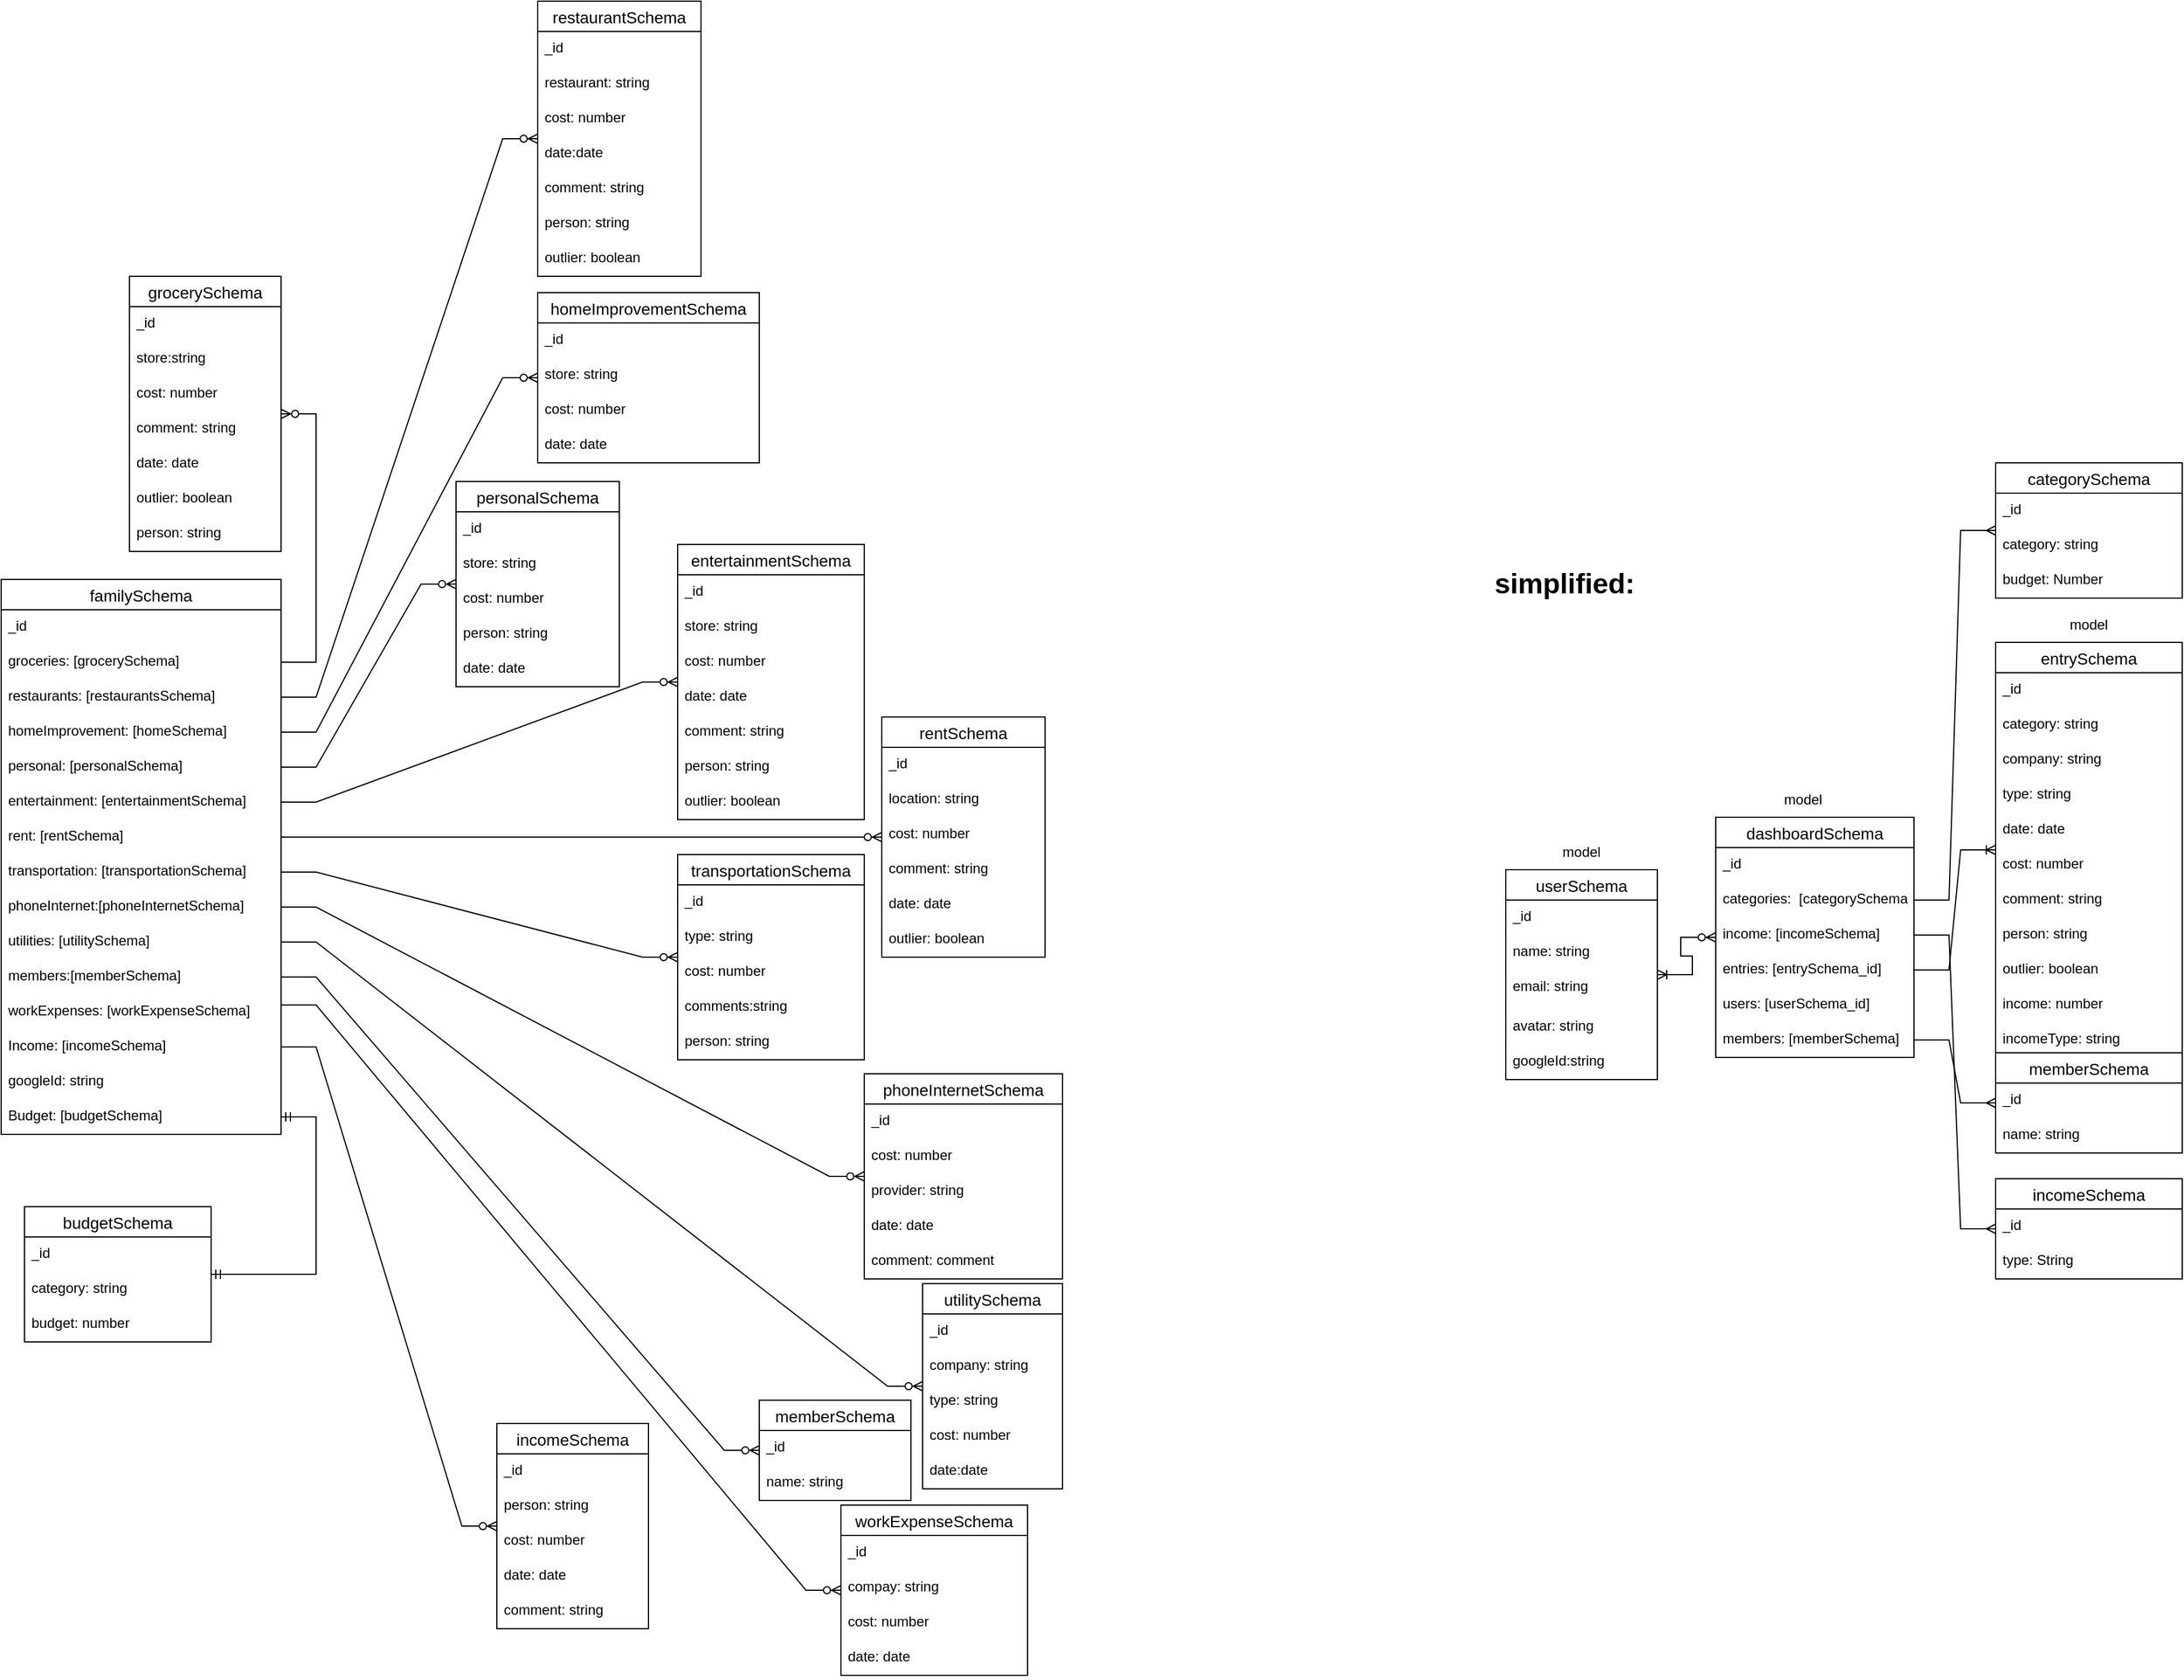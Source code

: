 <mxfile version="20.6.0" type="device"><diagram id="WO_84rL3U-ertuUXP4u1" name="Page-1"><mxGraphModel dx="448" dy="611" grid="1" gridSize="10" guides="1" tooltips="1" connect="1" arrows="1" fold="1" page="1" pageScale="1" pageWidth="1100" pageHeight="1700" math="0" shadow="0"><root><mxCell id="0"/><mxCell id="1" parent="0"/><mxCell id="VlWecFwiFD_MpgBrBGhW-43" value="" style="edgeStyle=entityRelationEdgeStyle;fontSize=12;html=1;endArrow=ERzeroToMany;endFill=1;rounded=0;exitX=1;exitY=0.5;exitDx=0;exitDy=0;" parent="1" source="eWNiQmR7Tq-PHGVqPAi0-11" target="VlWecFwiFD_MpgBrBGhW-39" edge="1"><mxGeometry width="100" height="100" relative="1" as="geometry"><mxPoint x="250" y="490" as="sourcePoint"/><mxPoint x="350" y="390" as="targetPoint"/></mxGeometry></mxCell><mxCell id="VlWecFwiFD_MpgBrBGhW-1" value="familySchema" style="swimlane;fontStyle=0;childLayout=stackLayout;horizontal=1;startSize=26;horizontalStack=0;resizeParent=1;resizeParentMax=0;resizeLast=0;collapsible=1;marginBottom=0;align=center;fontSize=14;" parent="1" vertex="1"><mxGeometry x="60" y="546" width="240" height="476" as="geometry"><mxRectangle x="50" y="100" width="80" height="30" as="alternateBounds"/></mxGeometry></mxCell><mxCell id="VlWecFwiFD_MpgBrBGhW-32" value="_id" style="text;strokeColor=none;fillColor=none;spacingLeft=4;spacingRight=4;overflow=hidden;rotatable=0;points=[[0,0.5],[1,0.5]];portConstraint=eastwest;fontSize=12;" parent="VlWecFwiFD_MpgBrBGhW-1" vertex="1"><mxGeometry y="26" width="240" height="30" as="geometry"/></mxCell><mxCell id="VlWecFwiFD_MpgBrBGhW-2" value="groceries: [grocerySchema]" style="text;strokeColor=none;fillColor=none;spacingLeft=4;spacingRight=4;overflow=hidden;rotatable=0;points=[[0,0.5],[1,0.5]];portConstraint=eastwest;fontSize=12;" parent="VlWecFwiFD_MpgBrBGhW-1" vertex="1"><mxGeometry y="56" width="240" height="30" as="geometry"/></mxCell><mxCell id="eWNiQmR7Tq-PHGVqPAi0-11" value="restaurants: [restaurantsSchema]" style="text;strokeColor=none;fillColor=none;spacingLeft=4;spacingRight=4;overflow=hidden;rotatable=0;points=[[0,0.5],[1,0.5]];portConstraint=eastwest;fontSize=12;" parent="VlWecFwiFD_MpgBrBGhW-1" vertex="1"><mxGeometry y="86" width="240" height="30" as="geometry"/></mxCell><mxCell id="VlWecFwiFD_MpgBrBGhW-3" value="homeImprovement: [homeSchema]" style="text;strokeColor=none;fillColor=none;spacingLeft=4;spacingRight=4;overflow=hidden;rotatable=0;points=[[0,0.5],[1,0.5]];portConstraint=eastwest;fontSize=12;" parent="VlWecFwiFD_MpgBrBGhW-1" vertex="1"><mxGeometry y="116" width="240" height="30" as="geometry"/></mxCell><mxCell id="eWNiQmR7Tq-PHGVqPAi0-3" value="personal: [personalSchema]" style="text;strokeColor=none;fillColor=none;spacingLeft=4;spacingRight=4;overflow=hidden;rotatable=0;points=[[0,0.5],[1,0.5]];portConstraint=eastwest;fontSize=12;" parent="VlWecFwiFD_MpgBrBGhW-1" vertex="1"><mxGeometry y="146" width="240" height="30" as="geometry"/></mxCell><mxCell id="VlWecFwiFD_MpgBrBGhW-11" value="entertainment: [entertainmentSchema]" style="text;strokeColor=none;fillColor=none;spacingLeft=4;spacingRight=4;overflow=hidden;rotatable=0;points=[[0,0.5],[1,0.5]];portConstraint=eastwest;fontSize=12;" parent="VlWecFwiFD_MpgBrBGhW-1" vertex="1"><mxGeometry y="176" width="240" height="30" as="geometry"/></mxCell><mxCell id="VlWecFwiFD_MpgBrBGhW-12" value="rent: [rentSchema]" style="text;strokeColor=none;fillColor=none;spacingLeft=4;spacingRight=4;overflow=hidden;rotatable=0;points=[[0,0.5],[1,0.5]];portConstraint=eastwest;fontSize=12;" parent="VlWecFwiFD_MpgBrBGhW-1" vertex="1"><mxGeometry y="206" width="240" height="30" as="geometry"/></mxCell><mxCell id="VlWecFwiFD_MpgBrBGhW-72" value="transportation: [transportationSchema]" style="text;strokeColor=none;fillColor=none;spacingLeft=4;spacingRight=4;overflow=hidden;rotatable=0;points=[[0,0.5],[1,0.5]];portConstraint=eastwest;fontSize=12;" parent="VlWecFwiFD_MpgBrBGhW-1" vertex="1"><mxGeometry y="236" width="240" height="30" as="geometry"/></mxCell><mxCell id="VlWecFwiFD_MpgBrBGhW-71" value="phoneInternet:[phoneInternetSchema]" style="text;strokeColor=none;fillColor=none;spacingLeft=4;spacingRight=4;overflow=hidden;rotatable=0;points=[[0,0.5],[1,0.5]];portConstraint=eastwest;fontSize=12;" parent="VlWecFwiFD_MpgBrBGhW-1" vertex="1"><mxGeometry y="266" width="240" height="30" as="geometry"/></mxCell><mxCell id="VlWecFwiFD_MpgBrBGhW-94" value="utilities: [utilitySchema]" style="text;strokeColor=none;fillColor=none;spacingLeft=4;spacingRight=4;overflow=hidden;rotatable=0;points=[[0,0.5],[1,0.5]];portConstraint=eastwest;fontSize=12;" parent="VlWecFwiFD_MpgBrBGhW-1" vertex="1"><mxGeometry y="296" width="240" height="30" as="geometry"/></mxCell><mxCell id="VlWecFwiFD_MpgBrBGhW-131" value="members:[memberSchema]" style="text;strokeColor=none;fillColor=none;spacingLeft=4;spacingRight=4;overflow=hidden;rotatable=0;points=[[0,0.5],[1,0.5]];portConstraint=eastwest;fontSize=12;" parent="VlWecFwiFD_MpgBrBGhW-1" vertex="1"><mxGeometry y="326" width="240" height="30" as="geometry"/></mxCell><mxCell id="eWNiQmR7Tq-PHGVqPAi0-18" value="workExpenses: [workExpenseSchema]" style="text;strokeColor=none;fillColor=none;spacingLeft=4;spacingRight=4;overflow=hidden;rotatable=0;points=[[0,0.5],[1,0.5]];portConstraint=eastwest;fontSize=12;" parent="VlWecFwiFD_MpgBrBGhW-1" vertex="1"><mxGeometry y="356" width="240" height="30" as="geometry"/></mxCell><mxCell id="VlWecFwiFD_MpgBrBGhW-4" value="Income: [incomeSchema]" style="text;strokeColor=none;fillColor=none;spacingLeft=4;spacingRight=4;overflow=hidden;rotatable=0;points=[[0,0.5],[1,0.5]];portConstraint=eastwest;fontSize=12;" parent="VlWecFwiFD_MpgBrBGhW-1" vertex="1"><mxGeometry y="386" width="240" height="30" as="geometry"/></mxCell><mxCell id="Ias-lhgILJy3exDnKTMi-1" value="googleId: string" style="text;strokeColor=none;fillColor=none;spacingLeft=4;spacingRight=4;overflow=hidden;rotatable=0;points=[[0,0.5],[1,0.5]];portConstraint=eastwest;fontSize=12;" parent="VlWecFwiFD_MpgBrBGhW-1" vertex="1"><mxGeometry y="416" width="240" height="30" as="geometry"/></mxCell><mxCell id="I9Ud9CCFTkTV61IEPjS3-1" value="Budget: [budgetSchema]" style="text;strokeColor=none;fillColor=none;spacingLeft=4;spacingRight=4;overflow=hidden;rotatable=0;points=[[0,0.5],[1,0.5]];portConstraint=eastwest;fontSize=12;" parent="VlWecFwiFD_MpgBrBGhW-1" vertex="1"><mxGeometry y="446" width="240" height="30" as="geometry"/></mxCell><mxCell id="VlWecFwiFD_MpgBrBGhW-36" value="" style="edgeStyle=entityRelationEdgeStyle;fontSize=12;html=1;endArrow=ERzeroToMany;endFill=1;rounded=0;exitX=1;exitY=0.5;exitDx=0;exitDy=0;" parent="1" source="VlWecFwiFD_MpgBrBGhW-2" target="VlWecFwiFD_MpgBrBGhW-14" edge="1"><mxGeometry width="100" height="100" relative="1" as="geometry"><mxPoint x="250" y="490" as="sourcePoint"/><mxPoint x="350" y="390" as="targetPoint"/></mxGeometry></mxCell><mxCell id="VlWecFwiFD_MpgBrBGhW-39" value="restaurantSchema" style="swimlane;fontStyle=0;childLayout=stackLayout;horizontal=1;startSize=26;horizontalStack=0;resizeParent=1;resizeParentMax=0;resizeLast=0;collapsible=1;marginBottom=0;align=center;fontSize=14;" parent="1" vertex="1"><mxGeometry x="520" y="50" width="140" height="236" as="geometry"/></mxCell><mxCell id="VlWecFwiFD_MpgBrBGhW-40" value="_id" style="text;strokeColor=none;fillColor=none;spacingLeft=4;spacingRight=4;overflow=hidden;rotatable=0;points=[[0,0.5],[1,0.5]];portConstraint=eastwest;fontSize=12;" parent="VlWecFwiFD_MpgBrBGhW-39" vertex="1"><mxGeometry y="26" width="140" height="30" as="geometry"/></mxCell><mxCell id="VlWecFwiFD_MpgBrBGhW-41" value="restaurant: string" style="text;strokeColor=none;fillColor=none;spacingLeft=4;spacingRight=4;overflow=hidden;rotatable=0;points=[[0,0.5],[1,0.5]];portConstraint=eastwest;fontSize=12;" parent="VlWecFwiFD_MpgBrBGhW-39" vertex="1"><mxGeometry y="56" width="140" height="30" as="geometry"/></mxCell><mxCell id="VlWecFwiFD_MpgBrBGhW-42" value="cost: number" style="text;strokeColor=none;fillColor=none;spacingLeft=4;spacingRight=4;overflow=hidden;rotatable=0;points=[[0,0.5],[1,0.5]];portConstraint=eastwest;fontSize=12;" parent="VlWecFwiFD_MpgBrBGhW-39" vertex="1"><mxGeometry y="86" width="140" height="30" as="geometry"/></mxCell><mxCell id="VlWecFwiFD_MpgBrBGhW-45" value="date:date" style="text;strokeColor=none;fillColor=none;spacingLeft=4;spacingRight=4;overflow=hidden;rotatable=0;points=[[0,0.5],[1,0.5]];portConstraint=eastwest;fontSize=12;" parent="VlWecFwiFD_MpgBrBGhW-39" vertex="1"><mxGeometry y="116" width="140" height="30" as="geometry"/></mxCell><mxCell id="VlWecFwiFD_MpgBrBGhW-75" value="comment: string" style="text;strokeColor=none;fillColor=none;spacingLeft=4;spacingRight=4;overflow=hidden;rotatable=0;points=[[0,0.5],[1,0.5]];portConstraint=eastwest;fontSize=12;" parent="VlWecFwiFD_MpgBrBGhW-39" vertex="1"><mxGeometry y="146" width="140" height="30" as="geometry"/></mxCell><mxCell id="VlWecFwiFD_MpgBrBGhW-110" value="person: string" style="text;strokeColor=none;fillColor=none;spacingLeft=4;spacingRight=4;overflow=hidden;rotatable=0;points=[[0,0.5],[1,0.5]];portConstraint=eastwest;fontSize=12;" parent="VlWecFwiFD_MpgBrBGhW-39" vertex="1"><mxGeometry y="176" width="140" height="30" as="geometry"/></mxCell><mxCell id="VlWecFwiFD_MpgBrBGhW-146" value="outlier: boolean" style="text;strokeColor=none;fillColor=none;spacingLeft=4;spacingRight=4;overflow=hidden;rotatable=0;points=[[0,0.5],[1,0.5]];portConstraint=eastwest;fontSize=12;" parent="VlWecFwiFD_MpgBrBGhW-39" vertex="1"><mxGeometry y="206" width="140" height="30" as="geometry"/></mxCell><mxCell id="VlWecFwiFD_MpgBrBGhW-46" value="entertainmentSchema" style="swimlane;fontStyle=0;childLayout=stackLayout;horizontal=1;startSize=26;horizontalStack=0;resizeParent=1;resizeParentMax=0;resizeLast=0;collapsible=1;marginBottom=0;align=center;fontSize=14;" parent="1" vertex="1"><mxGeometry x="640" y="516" width="160" height="236" as="geometry"/></mxCell><mxCell id="VlWecFwiFD_MpgBrBGhW-47" value="_id" style="text;strokeColor=none;fillColor=none;spacingLeft=4;spacingRight=4;overflow=hidden;rotatable=0;points=[[0,0.5],[1,0.5]];portConstraint=eastwest;fontSize=12;" parent="VlWecFwiFD_MpgBrBGhW-46" vertex="1"><mxGeometry y="26" width="160" height="30" as="geometry"/></mxCell><mxCell id="VlWecFwiFD_MpgBrBGhW-48" value="store: string" style="text;strokeColor=none;fillColor=none;spacingLeft=4;spacingRight=4;overflow=hidden;rotatable=0;points=[[0,0.5],[1,0.5]];portConstraint=eastwest;fontSize=12;" parent="VlWecFwiFD_MpgBrBGhW-46" vertex="1"><mxGeometry y="56" width="160" height="30" as="geometry"/></mxCell><mxCell id="VlWecFwiFD_MpgBrBGhW-49" value="cost: number" style="text;strokeColor=none;fillColor=none;spacingLeft=4;spacingRight=4;overflow=hidden;rotatable=0;points=[[0,0.5],[1,0.5]];portConstraint=eastwest;fontSize=12;" parent="VlWecFwiFD_MpgBrBGhW-46" vertex="1"><mxGeometry y="86" width="160" height="30" as="geometry"/></mxCell><mxCell id="VlWecFwiFD_MpgBrBGhW-57" value="date: date" style="text;strokeColor=none;fillColor=none;spacingLeft=4;spacingRight=4;overflow=hidden;rotatable=0;points=[[0,0.5],[1,0.5]];portConstraint=eastwest;fontSize=12;" parent="VlWecFwiFD_MpgBrBGhW-46" vertex="1"><mxGeometry y="116" width="160" height="30" as="geometry"/></mxCell><mxCell id="VlWecFwiFD_MpgBrBGhW-74" value="comment: string" style="text;strokeColor=none;fillColor=none;spacingLeft=4;spacingRight=4;overflow=hidden;rotatable=0;points=[[0,0.5],[1,0.5]];portConstraint=eastwest;fontSize=12;" parent="VlWecFwiFD_MpgBrBGhW-46" vertex="1"><mxGeometry y="146" width="160" height="30" as="geometry"/></mxCell><mxCell id="VlWecFwiFD_MpgBrBGhW-109" value="person: string" style="text;strokeColor=none;fillColor=none;spacingLeft=4;spacingRight=4;overflow=hidden;rotatable=0;points=[[0,0.5],[1,0.5]];portConstraint=eastwest;fontSize=12;" parent="VlWecFwiFD_MpgBrBGhW-46" vertex="1"><mxGeometry y="176" width="160" height="30" as="geometry"/></mxCell><mxCell id="VlWecFwiFD_MpgBrBGhW-147" value="outlier: boolean" style="text;strokeColor=none;fillColor=none;spacingLeft=4;spacingRight=4;overflow=hidden;rotatable=0;points=[[0,0.5],[1,0.5]];portConstraint=eastwest;fontSize=12;" parent="VlWecFwiFD_MpgBrBGhW-46" vertex="1"><mxGeometry y="206" width="160" height="30" as="geometry"/></mxCell><mxCell id="VlWecFwiFD_MpgBrBGhW-50" value="" style="edgeStyle=entityRelationEdgeStyle;fontSize=12;html=1;endArrow=ERzeroToMany;endFill=1;rounded=0;exitX=1;exitY=0.5;exitDx=0;exitDy=0;" parent="1" source="VlWecFwiFD_MpgBrBGhW-11" target="VlWecFwiFD_MpgBrBGhW-46" edge="1"><mxGeometry width="100" height="100" relative="1" as="geometry"><mxPoint x="250" y="490" as="sourcePoint"/><mxPoint x="450" y="470" as="targetPoint"/></mxGeometry></mxCell><mxCell id="VlWecFwiFD_MpgBrBGhW-53" value="rentSchema" style="swimlane;fontStyle=0;childLayout=stackLayout;horizontal=1;startSize=26;horizontalStack=0;resizeParent=1;resizeParentMax=0;resizeLast=0;collapsible=1;marginBottom=0;align=center;fontSize=14;" parent="1" vertex="1"><mxGeometry x="815" y="664" width="140" height="206" as="geometry"/></mxCell><mxCell id="VlWecFwiFD_MpgBrBGhW-54" value="_id" style="text;strokeColor=none;fillColor=none;spacingLeft=4;spacingRight=4;overflow=hidden;rotatable=0;points=[[0,0.5],[1,0.5]];portConstraint=eastwest;fontSize=12;" parent="VlWecFwiFD_MpgBrBGhW-53" vertex="1"><mxGeometry y="26" width="140" height="30" as="geometry"/></mxCell><mxCell id="VlWecFwiFD_MpgBrBGhW-55" value="location: string" style="text;strokeColor=none;fillColor=none;spacingLeft=4;spacingRight=4;overflow=hidden;rotatable=0;points=[[0,0.5],[1,0.5]];portConstraint=eastwest;fontSize=12;" parent="VlWecFwiFD_MpgBrBGhW-53" vertex="1"><mxGeometry y="56" width="140" height="30" as="geometry"/></mxCell><mxCell id="VlWecFwiFD_MpgBrBGhW-56" value="cost: number" style="text;strokeColor=none;fillColor=none;spacingLeft=4;spacingRight=4;overflow=hidden;rotatable=0;points=[[0,0.5],[1,0.5]];portConstraint=eastwest;fontSize=12;" parent="VlWecFwiFD_MpgBrBGhW-53" vertex="1"><mxGeometry y="86" width="140" height="30" as="geometry"/></mxCell><mxCell id="VlWecFwiFD_MpgBrBGhW-77" value="comment: string" style="text;strokeColor=none;fillColor=none;spacingLeft=4;spacingRight=4;overflow=hidden;rotatable=0;points=[[0,0.5],[1,0.5]];portConstraint=eastwest;fontSize=12;" parent="VlWecFwiFD_MpgBrBGhW-53" vertex="1"><mxGeometry y="116" width="140" height="30" as="geometry"/></mxCell><mxCell id="VlWecFwiFD_MpgBrBGhW-58" value="date: date" style="text;strokeColor=none;fillColor=none;spacingLeft=4;spacingRight=4;overflow=hidden;rotatable=0;points=[[0,0.5],[1,0.5]];portConstraint=eastwest;fontSize=12;" parent="VlWecFwiFD_MpgBrBGhW-53" vertex="1"><mxGeometry y="146" width="140" height="30" as="geometry"/></mxCell><mxCell id="VlWecFwiFD_MpgBrBGhW-148" value="outlier: boolean" style="text;strokeColor=none;fillColor=none;spacingLeft=4;spacingRight=4;overflow=hidden;rotatable=0;points=[[0,0.5],[1,0.5]];portConstraint=eastwest;fontSize=12;" parent="VlWecFwiFD_MpgBrBGhW-53" vertex="1"><mxGeometry y="176" width="140" height="30" as="geometry"/></mxCell><mxCell id="VlWecFwiFD_MpgBrBGhW-59" value="" style="edgeStyle=entityRelationEdgeStyle;fontSize=12;html=1;endArrow=ERzeroToMany;endFill=1;rounded=0;exitX=1;exitY=0.5;exitDx=0;exitDy=0;" parent="1" source="VlWecFwiFD_MpgBrBGhW-12" target="VlWecFwiFD_MpgBrBGhW-53" edge="1"><mxGeometry width="100" height="100" relative="1" as="geometry"><mxPoint x="250" y="490" as="sourcePoint"/><mxPoint x="350" y="390" as="targetPoint"/></mxGeometry></mxCell><mxCell id="VlWecFwiFD_MpgBrBGhW-60" value="incomeSchema" style="swimlane;fontStyle=0;childLayout=stackLayout;horizontal=1;startSize=26;horizontalStack=0;resizeParent=1;resizeParentMax=0;resizeLast=0;collapsible=1;marginBottom=0;align=center;fontSize=14;" parent="1" vertex="1"><mxGeometry x="485" y="1270" width="130" height="176" as="geometry"/></mxCell><mxCell id="VlWecFwiFD_MpgBrBGhW-61" value="_id" style="text;strokeColor=none;fillColor=none;spacingLeft=4;spacingRight=4;overflow=hidden;rotatable=0;points=[[0,0.5],[1,0.5]];portConstraint=eastwest;fontSize=12;" parent="VlWecFwiFD_MpgBrBGhW-60" vertex="1"><mxGeometry y="26" width="130" height="30" as="geometry"/></mxCell><mxCell id="VlWecFwiFD_MpgBrBGhW-62" value="person: string" style="text;strokeColor=none;fillColor=none;spacingLeft=4;spacingRight=4;overflow=hidden;rotatable=0;points=[[0,0.5],[1,0.5]];portConstraint=eastwest;fontSize=12;" parent="VlWecFwiFD_MpgBrBGhW-60" vertex="1"><mxGeometry y="56" width="130" height="30" as="geometry"/></mxCell><mxCell id="VlWecFwiFD_MpgBrBGhW-63" value="cost: number" style="text;strokeColor=none;fillColor=none;spacingLeft=4;spacingRight=4;overflow=hidden;rotatable=0;points=[[0,0.5],[1,0.5]];portConstraint=eastwest;fontSize=12;" parent="VlWecFwiFD_MpgBrBGhW-60" vertex="1"><mxGeometry y="86" width="130" height="30" as="geometry"/></mxCell><mxCell id="VlWecFwiFD_MpgBrBGhW-64" value="date: date" style="text;strokeColor=none;fillColor=none;spacingLeft=4;spacingRight=4;overflow=hidden;rotatable=0;points=[[0,0.5],[1,0.5]];portConstraint=eastwest;fontSize=12;" parent="VlWecFwiFD_MpgBrBGhW-60" vertex="1"><mxGeometry y="116" width="130" height="30" as="geometry"/></mxCell><mxCell id="VlWecFwiFD_MpgBrBGhW-78" value="comment: string" style="text;strokeColor=none;fillColor=none;spacingLeft=4;spacingRight=4;overflow=hidden;rotatable=0;points=[[0,0.5],[1,0.5]];portConstraint=eastwest;fontSize=12;" parent="VlWecFwiFD_MpgBrBGhW-60" vertex="1"><mxGeometry y="146" width="130" height="30" as="geometry"/></mxCell><mxCell id="VlWecFwiFD_MpgBrBGhW-65" value="" style="edgeStyle=entityRelationEdgeStyle;fontSize=12;html=1;endArrow=ERzeroToMany;endFill=1;rounded=0;exitX=1;exitY=0.5;exitDx=0;exitDy=0;" parent="1" source="VlWecFwiFD_MpgBrBGhW-4" target="VlWecFwiFD_MpgBrBGhW-60" edge="1"><mxGeometry width="100" height="100" relative="1" as="geometry"><mxPoint x="250" y="490" as="sourcePoint"/><mxPoint x="350" y="390" as="targetPoint"/></mxGeometry></mxCell><mxCell id="VlWecFwiFD_MpgBrBGhW-86" value="" style="edgeStyle=entityRelationEdgeStyle;fontSize=12;html=1;endArrow=ERzeroToMany;endFill=1;rounded=0;exitX=1;exitY=0.5;exitDx=0;exitDy=0;" parent="1" source="VlWecFwiFD_MpgBrBGhW-72" target="VlWecFwiFD_MpgBrBGhW-79" edge="1"><mxGeometry width="100" height="100" relative="1" as="geometry"><mxPoint x="480" y="540" as="sourcePoint"/><mxPoint x="580" y="440" as="targetPoint"/></mxGeometry></mxCell><mxCell id="VlWecFwiFD_MpgBrBGhW-87" value="phoneInternetSchema" style="swimlane;fontStyle=0;childLayout=stackLayout;horizontal=1;startSize=26;horizontalStack=0;resizeParent=1;resizeParentMax=0;resizeLast=0;collapsible=1;marginBottom=0;align=center;fontSize=14;" parent="1" vertex="1"><mxGeometry x="800" y="970" width="170" height="176" as="geometry"/></mxCell><mxCell id="VlWecFwiFD_MpgBrBGhW-88" value="_id" style="text;strokeColor=none;fillColor=none;spacingLeft=4;spacingRight=4;overflow=hidden;rotatable=0;points=[[0,0.5],[1,0.5]];portConstraint=eastwest;fontSize=12;" parent="VlWecFwiFD_MpgBrBGhW-87" vertex="1"><mxGeometry y="26" width="170" height="30" as="geometry"/></mxCell><mxCell id="VlWecFwiFD_MpgBrBGhW-89" value="cost: number" style="text;strokeColor=none;fillColor=none;spacingLeft=4;spacingRight=4;overflow=hidden;rotatable=0;points=[[0,0.5],[1,0.5]];portConstraint=eastwest;fontSize=12;" parent="VlWecFwiFD_MpgBrBGhW-87" vertex="1"><mxGeometry y="56" width="170" height="30" as="geometry"/></mxCell><mxCell id="8Yb-MO7SLVGUy_m8egsz-1" value="provider: string" style="text;strokeColor=none;fillColor=none;spacingLeft=4;spacingRight=4;overflow=hidden;rotatable=0;points=[[0,0.5],[1,0.5]];portConstraint=eastwest;fontSize=12;" parent="VlWecFwiFD_MpgBrBGhW-87" vertex="1"><mxGeometry y="86" width="170" height="30" as="geometry"/></mxCell><mxCell id="VlWecFwiFD_MpgBrBGhW-90" value="date: date" style="text;strokeColor=none;fillColor=none;spacingLeft=4;spacingRight=4;overflow=hidden;rotatable=0;points=[[0,0.5],[1,0.5]];portConstraint=eastwest;fontSize=12;" parent="VlWecFwiFD_MpgBrBGhW-87" vertex="1"><mxGeometry y="116" width="170" height="30" as="geometry"/></mxCell><mxCell id="VlWecFwiFD_MpgBrBGhW-91" value="comment: comment" style="text;strokeColor=none;fillColor=none;spacingLeft=4;spacingRight=4;overflow=hidden;rotatable=0;points=[[0,0.5],[1,0.5]];portConstraint=eastwest;fontSize=12;" parent="VlWecFwiFD_MpgBrBGhW-87" vertex="1"><mxGeometry y="146" width="170" height="30" as="geometry"/></mxCell><mxCell id="VlWecFwiFD_MpgBrBGhW-92" value="" style="edgeStyle=entityRelationEdgeStyle;fontSize=12;html=1;endArrow=ERzeroToMany;endFill=1;rounded=0;startArrow=none;exitX=1;exitY=0.5;exitDx=0;exitDy=0;" parent="1" source="VlWecFwiFD_MpgBrBGhW-71" target="VlWecFwiFD_MpgBrBGhW-87" edge="1"><mxGeometry width="100" height="100" relative="1" as="geometry"><mxPoint x="480" y="540" as="sourcePoint"/><mxPoint x="580" y="440" as="targetPoint"/></mxGeometry></mxCell><mxCell id="VlWecFwiFD_MpgBrBGhW-116" value="" style="edgeStyle=entityRelationEdgeStyle;fontSize=12;html=1;endArrow=ERzeroToMany;endFill=1;rounded=0;exitX=1;exitY=0.5;exitDx=0;exitDy=0;" parent="1" source="VlWecFwiFD_MpgBrBGhW-94" target="VlWecFwiFD_MpgBrBGhW-95" edge="1"><mxGeometry width="100" height="100" relative="1" as="geometry"><mxPoint x="480" y="720" as="sourcePoint"/><mxPoint x="580" y="620" as="targetPoint"/></mxGeometry></mxCell><mxCell id="VlWecFwiFD_MpgBrBGhW-95" value="utilitySchema" style="swimlane;fontStyle=0;childLayout=stackLayout;horizontal=1;startSize=26;horizontalStack=0;resizeParent=1;resizeParentMax=0;resizeLast=0;collapsible=1;marginBottom=0;align=center;fontSize=14;" parent="1" vertex="1"><mxGeometry x="850" y="1150" width="120" height="176" as="geometry"/></mxCell><mxCell id="VlWecFwiFD_MpgBrBGhW-96" value="_id" style="text;strokeColor=none;fillColor=none;spacingLeft=4;spacingRight=4;overflow=hidden;rotatable=0;points=[[0,0.5],[1,0.5]];portConstraint=eastwest;fontSize=12;" parent="VlWecFwiFD_MpgBrBGhW-95" vertex="1"><mxGeometry y="26" width="120" height="30" as="geometry"/></mxCell><mxCell id="VlWecFwiFD_MpgBrBGhW-97" value="company: string" style="text;strokeColor=none;fillColor=none;spacingLeft=4;spacingRight=4;overflow=hidden;rotatable=0;points=[[0,0.5],[1,0.5]];portConstraint=eastwest;fontSize=12;" parent="VlWecFwiFD_MpgBrBGhW-95" vertex="1"><mxGeometry y="56" width="120" height="30" as="geometry"/></mxCell><mxCell id="eWNiQmR7Tq-PHGVqPAi0-2" value="type: string" style="text;strokeColor=none;fillColor=none;spacingLeft=4;spacingRight=4;overflow=hidden;rotatable=0;points=[[0,0.5],[1,0.5]];portConstraint=eastwest;fontSize=12;" parent="VlWecFwiFD_MpgBrBGhW-95" vertex="1"><mxGeometry y="86" width="120" height="30" as="geometry"/></mxCell><mxCell id="VlWecFwiFD_MpgBrBGhW-98" value="cost: number" style="text;strokeColor=none;fillColor=none;spacingLeft=4;spacingRight=4;overflow=hidden;rotatable=0;points=[[0,0.5],[1,0.5]];portConstraint=eastwest;fontSize=12;" parent="VlWecFwiFD_MpgBrBGhW-95" vertex="1"><mxGeometry y="116" width="120" height="30" as="geometry"/></mxCell><mxCell id="VlWecFwiFD_MpgBrBGhW-115" value="date:date" style="text;strokeColor=none;fillColor=none;spacingLeft=4;spacingRight=4;overflow=hidden;rotatable=0;points=[[0,0.5],[1,0.5]];portConstraint=eastwest;fontSize=12;" parent="VlWecFwiFD_MpgBrBGhW-95" vertex="1"><mxGeometry y="146" width="120" height="30" as="geometry"/></mxCell><mxCell id="VlWecFwiFD_MpgBrBGhW-132" value="memberSchema" style="swimlane;fontStyle=0;childLayout=stackLayout;horizontal=1;startSize=26;horizontalStack=0;resizeParent=1;resizeParentMax=0;resizeLast=0;collapsible=1;marginBottom=0;align=center;fontSize=14;" parent="1" vertex="1"><mxGeometry x="710" y="1250" width="130" height="86" as="geometry"/></mxCell><mxCell id="VlWecFwiFD_MpgBrBGhW-133" value="_id" style="text;strokeColor=none;fillColor=none;spacingLeft=4;spacingRight=4;overflow=hidden;rotatable=0;points=[[0,0.5],[1,0.5]];portConstraint=eastwest;fontSize=12;" parent="VlWecFwiFD_MpgBrBGhW-132" vertex="1"><mxGeometry y="26" width="130" height="30" as="geometry"/></mxCell><mxCell id="VlWecFwiFD_MpgBrBGhW-134" value="name: string" style="text;strokeColor=none;fillColor=none;spacingLeft=4;spacingRight=4;overflow=hidden;rotatable=0;points=[[0,0.5],[1,0.5]];portConstraint=eastwest;fontSize=12;" parent="VlWecFwiFD_MpgBrBGhW-132" vertex="1"><mxGeometry y="56" width="130" height="30" as="geometry"/></mxCell><mxCell id="VlWecFwiFD_MpgBrBGhW-136" value="" style="edgeStyle=entityRelationEdgeStyle;fontSize=12;html=1;endArrow=ERzeroToMany;endFill=1;rounded=0;exitX=1;exitY=0.5;exitDx=0;exitDy=0;" parent="1" source="VlWecFwiFD_MpgBrBGhW-131" target="VlWecFwiFD_MpgBrBGhW-132" edge="1"><mxGeometry width="100" height="100" relative="1" as="geometry"><mxPoint x="480" y="760" as="sourcePoint"/><mxPoint x="580" y="660" as="targetPoint"/></mxGeometry></mxCell><mxCell id="VlWecFwiFD_MpgBrBGhW-79" value="transportationSchema" style="swimlane;fontStyle=0;childLayout=stackLayout;horizontal=1;startSize=26;horizontalStack=0;resizeParent=1;resizeParentMax=0;resizeLast=0;collapsible=1;marginBottom=0;align=center;fontSize=14;" parent="1" vertex="1"><mxGeometry x="640" y="782" width="160" height="176" as="geometry"/></mxCell><mxCell id="VlWecFwiFD_MpgBrBGhW-80" value="_id" style="text;strokeColor=none;fillColor=none;spacingLeft=4;spacingRight=4;overflow=hidden;rotatable=0;points=[[0,0.5],[1,0.5]];portConstraint=eastwest;fontSize=12;" parent="VlWecFwiFD_MpgBrBGhW-79" vertex="1"><mxGeometry y="26" width="160" height="30" as="geometry"/></mxCell><mxCell id="VlWecFwiFD_MpgBrBGhW-83" value="type: string" style="text;strokeColor=none;fillColor=none;spacingLeft=4;spacingRight=4;overflow=hidden;rotatable=0;points=[[0,0.5],[1,0.5]];portConstraint=eastwest;fontSize=12;" parent="VlWecFwiFD_MpgBrBGhW-79" vertex="1"><mxGeometry y="56" width="160" height="30" as="geometry"/></mxCell><mxCell id="VlWecFwiFD_MpgBrBGhW-81" value="cost: number" style="text;strokeColor=none;fillColor=none;spacingLeft=4;spacingRight=4;overflow=hidden;rotatable=0;points=[[0,0.5],[1,0.5]];portConstraint=eastwest;fontSize=12;" parent="VlWecFwiFD_MpgBrBGhW-79" vertex="1"><mxGeometry y="86" width="160" height="30" as="geometry"/></mxCell><mxCell id="VlWecFwiFD_MpgBrBGhW-82" value="comments:string" style="text;strokeColor=none;fillColor=none;spacingLeft=4;spacingRight=4;overflow=hidden;rotatable=0;points=[[0,0.5],[1,0.5]];portConstraint=eastwest;fontSize=12;" parent="VlWecFwiFD_MpgBrBGhW-79" vertex="1"><mxGeometry y="116" width="160" height="30" as="geometry"/></mxCell><mxCell id="VlWecFwiFD_MpgBrBGhW-129" value="person: string" style="text;strokeColor=none;fillColor=none;spacingLeft=4;spacingRight=4;overflow=hidden;rotatable=0;points=[[0,0.5],[1,0.5]];portConstraint=eastwest;fontSize=12;" parent="VlWecFwiFD_MpgBrBGhW-79" vertex="1"><mxGeometry y="146" width="160" height="30" as="geometry"/></mxCell><mxCell id="VlWecFwiFD_MpgBrBGhW-14" value="grocerySchema" style="swimlane;fontStyle=0;childLayout=stackLayout;horizontal=1;startSize=26;horizontalStack=0;resizeParent=1;resizeParentMax=0;resizeLast=0;collapsible=1;marginBottom=0;align=center;fontSize=14;" parent="1" vertex="1"><mxGeometry x="170" y="286" width="130" height="236" as="geometry"><mxRectangle x="50" y="100" width="80" height="30" as="alternateBounds"/></mxGeometry></mxCell><mxCell id="VlWecFwiFD_MpgBrBGhW-15" value="_id" style="text;strokeColor=none;fillColor=none;spacingLeft=4;spacingRight=4;overflow=hidden;rotatable=0;points=[[0,0.5],[1,0.5]];portConstraint=eastwest;fontSize=12;" parent="VlWecFwiFD_MpgBrBGhW-14" vertex="1"><mxGeometry y="26" width="130" height="30" as="geometry"/></mxCell><mxCell id="VlWecFwiFD_MpgBrBGhW-18" value="store:string" style="text;strokeColor=none;fillColor=none;spacingLeft=4;spacingRight=4;overflow=hidden;rotatable=0;points=[[0,0.5],[1,0.5]];portConstraint=eastwest;fontSize=12;" parent="VlWecFwiFD_MpgBrBGhW-14" vertex="1"><mxGeometry y="56" width="130" height="30" as="geometry"/></mxCell><mxCell id="VlWecFwiFD_MpgBrBGhW-19" value="cost: number" style="text;strokeColor=none;fillColor=none;spacingLeft=4;spacingRight=4;overflow=hidden;rotatable=0;points=[[0,0.5],[1,0.5]];portConstraint=eastwest;fontSize=12;" parent="VlWecFwiFD_MpgBrBGhW-14" vertex="1"><mxGeometry y="86" width="130" height="30" as="geometry"/></mxCell><mxCell id="VlWecFwiFD_MpgBrBGhW-76" value="comment: string" style="text;strokeColor=none;fillColor=none;spacingLeft=4;spacingRight=4;overflow=hidden;rotatable=0;points=[[0,0.5],[1,0.5]];portConstraint=eastwest;fontSize=12;" parent="VlWecFwiFD_MpgBrBGhW-14" vertex="1"><mxGeometry y="116" width="130" height="30" as="geometry"/></mxCell><mxCell id="VlWecFwiFD_MpgBrBGhW-44" value="date: date" style="text;strokeColor=none;fillColor=none;spacingLeft=4;spacingRight=4;overflow=hidden;rotatable=0;points=[[0,0.5],[1,0.5]];portConstraint=eastwest;fontSize=12;" parent="VlWecFwiFD_MpgBrBGhW-14" vertex="1"><mxGeometry y="146" width="130" height="30" as="geometry"/></mxCell><mxCell id="VlWecFwiFD_MpgBrBGhW-144" value="outlier: boolean" style="text;strokeColor=none;fillColor=none;spacingLeft=4;spacingRight=4;overflow=hidden;rotatable=0;points=[[0,0.5],[1,0.5]];portConstraint=eastwest;fontSize=12;" parent="VlWecFwiFD_MpgBrBGhW-14" vertex="1"><mxGeometry y="176" width="130" height="30" as="geometry"/></mxCell><mxCell id="VlWecFwiFD_MpgBrBGhW-111" value="person: string" style="text;strokeColor=none;fillColor=none;spacingLeft=4;spacingRight=4;overflow=hidden;rotatable=0;points=[[0,0.5],[1,0.5]];portConstraint=eastwest;fontSize=12;" parent="VlWecFwiFD_MpgBrBGhW-14" vertex="1"><mxGeometry y="206" width="130" height="30" as="geometry"/></mxCell><mxCell id="eWNiQmR7Tq-PHGVqPAi0-4" value="personalSchema" style="swimlane;fontStyle=0;childLayout=stackLayout;horizontal=1;startSize=26;horizontalStack=0;resizeParent=1;resizeParentMax=0;resizeLast=0;collapsible=1;marginBottom=0;align=center;fontSize=14;" parent="1" vertex="1"><mxGeometry x="450" y="462" width="140" height="176" as="geometry"/></mxCell><mxCell id="eWNiQmR7Tq-PHGVqPAi0-5" value="_id" style="text;strokeColor=none;fillColor=none;spacingLeft=4;spacingRight=4;overflow=hidden;rotatable=0;points=[[0,0.5],[1,0.5]];portConstraint=eastwest;fontSize=12;" parent="eWNiQmR7Tq-PHGVqPAi0-4" vertex="1"><mxGeometry y="26" width="140" height="30" as="geometry"/></mxCell><mxCell id="eWNiQmR7Tq-PHGVqPAi0-6" value="store: string" style="text;strokeColor=none;fillColor=none;spacingLeft=4;spacingRight=4;overflow=hidden;rotatable=0;points=[[0,0.5],[1,0.5]];portConstraint=eastwest;fontSize=12;" parent="eWNiQmR7Tq-PHGVqPAi0-4" vertex="1"><mxGeometry y="56" width="140" height="30" as="geometry"/></mxCell><mxCell id="eWNiQmR7Tq-PHGVqPAi0-9" value="cost: number" style="text;strokeColor=none;fillColor=none;spacingLeft=4;spacingRight=4;overflow=hidden;rotatable=0;points=[[0,0.5],[1,0.5]];portConstraint=eastwest;fontSize=12;" parent="eWNiQmR7Tq-PHGVqPAi0-4" vertex="1"><mxGeometry y="86" width="140" height="30" as="geometry"/></mxCell><mxCell id="eWNiQmR7Tq-PHGVqPAi0-10" value="person: string" style="text;strokeColor=none;fillColor=none;spacingLeft=4;spacingRight=4;overflow=hidden;rotatable=0;points=[[0,0.5],[1,0.5]];portConstraint=eastwest;fontSize=12;" parent="eWNiQmR7Tq-PHGVqPAi0-4" vertex="1"><mxGeometry y="116" width="140" height="30" as="geometry"/></mxCell><mxCell id="eWNiQmR7Tq-PHGVqPAi0-7" value="date: date" style="text;strokeColor=none;fillColor=none;spacingLeft=4;spacingRight=4;overflow=hidden;rotatable=0;points=[[0,0.5],[1,0.5]];portConstraint=eastwest;fontSize=12;" parent="eWNiQmR7Tq-PHGVqPAi0-4" vertex="1"><mxGeometry y="146" width="140" height="30" as="geometry"/></mxCell><mxCell id="eWNiQmR7Tq-PHGVqPAi0-8" value="" style="edgeStyle=entityRelationEdgeStyle;fontSize=12;html=1;endArrow=ERzeroToMany;endFill=1;rounded=0;exitX=1;exitY=0.5;exitDx=0;exitDy=0;" parent="1" source="eWNiQmR7Tq-PHGVqPAi0-3" target="eWNiQmR7Tq-PHGVqPAi0-4" edge="1"><mxGeometry width="100" height="100" relative="1" as="geometry"><mxPoint x="500" y="790" as="sourcePoint"/><mxPoint x="600" y="690" as="targetPoint"/></mxGeometry></mxCell><mxCell id="eWNiQmR7Tq-PHGVqPAi0-12" value="homeImprovementSchema" style="swimlane;fontStyle=0;childLayout=stackLayout;horizontal=1;startSize=26;horizontalStack=0;resizeParent=1;resizeParentMax=0;resizeLast=0;collapsible=1;marginBottom=0;align=center;fontSize=14;" parent="1" vertex="1"><mxGeometry x="520" y="300" width="190" height="146" as="geometry"/></mxCell><mxCell id="eWNiQmR7Tq-PHGVqPAi0-13" value="_id" style="text;strokeColor=none;fillColor=none;spacingLeft=4;spacingRight=4;overflow=hidden;rotatable=0;points=[[0,0.5],[1,0.5]];portConstraint=eastwest;fontSize=12;" parent="eWNiQmR7Tq-PHGVqPAi0-12" vertex="1"><mxGeometry y="26" width="190" height="30" as="geometry"/></mxCell><mxCell id="eWNiQmR7Tq-PHGVqPAi0-14" value="store: string" style="text;strokeColor=none;fillColor=none;spacingLeft=4;spacingRight=4;overflow=hidden;rotatable=0;points=[[0,0.5],[1,0.5]];portConstraint=eastwest;fontSize=12;" parent="eWNiQmR7Tq-PHGVqPAi0-12" vertex="1"><mxGeometry y="56" width="190" height="30" as="geometry"/></mxCell><mxCell id="eWNiQmR7Tq-PHGVqPAi0-16" value="cost: number" style="text;strokeColor=none;fillColor=none;spacingLeft=4;spacingRight=4;overflow=hidden;rotatable=0;points=[[0,0.5],[1,0.5]];portConstraint=eastwest;fontSize=12;" parent="eWNiQmR7Tq-PHGVqPAi0-12" vertex="1"><mxGeometry y="86" width="190" height="30" as="geometry"/></mxCell><mxCell id="eWNiQmR7Tq-PHGVqPAi0-15" value="date: date" style="text;strokeColor=none;fillColor=none;spacingLeft=4;spacingRight=4;overflow=hidden;rotatable=0;points=[[0,0.5],[1,0.5]];portConstraint=eastwest;fontSize=12;" parent="eWNiQmR7Tq-PHGVqPAi0-12" vertex="1"><mxGeometry y="116" width="190" height="30" as="geometry"/></mxCell><mxCell id="eWNiQmR7Tq-PHGVqPAi0-17" value="" style="edgeStyle=entityRelationEdgeStyle;fontSize=12;html=1;endArrow=ERzeroToMany;endFill=1;rounded=0;exitX=1;exitY=0.5;exitDx=0;exitDy=0;" parent="1" source="VlWecFwiFD_MpgBrBGhW-3" target="eWNiQmR7Tq-PHGVqPAi0-12" edge="1"><mxGeometry width="100" height="100" relative="1" as="geometry"><mxPoint x="500" y="790" as="sourcePoint"/><mxPoint x="600" y="690" as="targetPoint"/></mxGeometry></mxCell><mxCell id="eWNiQmR7Tq-PHGVqPAi0-19" value="workExpenseSchema" style="swimlane;fontStyle=0;childLayout=stackLayout;horizontal=1;startSize=26;horizontalStack=0;resizeParent=1;resizeParentMax=0;resizeLast=0;collapsible=1;marginBottom=0;align=center;fontSize=14;" parent="1" vertex="1"><mxGeometry x="780" y="1340" width="160" height="146" as="geometry"/></mxCell><mxCell id="eWNiQmR7Tq-PHGVqPAi0-20" value="_id" style="text;strokeColor=none;fillColor=none;spacingLeft=4;spacingRight=4;overflow=hidden;rotatable=0;points=[[0,0.5],[1,0.5]];portConstraint=eastwest;fontSize=12;" parent="eWNiQmR7Tq-PHGVqPAi0-19" vertex="1"><mxGeometry y="26" width="160" height="30" as="geometry"/></mxCell><mxCell id="eWNiQmR7Tq-PHGVqPAi0-21" value="compay: string" style="text;strokeColor=none;fillColor=none;spacingLeft=4;spacingRight=4;overflow=hidden;rotatable=0;points=[[0,0.5],[1,0.5]];portConstraint=eastwest;fontSize=12;" parent="eWNiQmR7Tq-PHGVqPAi0-19" vertex="1"><mxGeometry y="56" width="160" height="30" as="geometry"/></mxCell><mxCell id="eWNiQmR7Tq-PHGVqPAi0-22" value="cost: number" style="text;strokeColor=none;fillColor=none;spacingLeft=4;spacingRight=4;overflow=hidden;rotatable=0;points=[[0,0.5],[1,0.5]];portConstraint=eastwest;fontSize=12;" parent="eWNiQmR7Tq-PHGVqPAi0-19" vertex="1"><mxGeometry y="86" width="160" height="30" as="geometry"/></mxCell><mxCell id="eWNiQmR7Tq-PHGVqPAi0-24" value="date: date" style="text;strokeColor=none;fillColor=none;spacingLeft=4;spacingRight=4;overflow=hidden;rotatable=0;points=[[0,0.5],[1,0.5]];portConstraint=eastwest;fontSize=12;" parent="eWNiQmR7Tq-PHGVqPAi0-19" vertex="1"><mxGeometry y="116" width="160" height="30" as="geometry"/></mxCell><mxCell id="eWNiQmR7Tq-PHGVqPAi0-23" value="" style="edgeStyle=entityRelationEdgeStyle;fontSize=12;html=1;endArrow=ERzeroToMany;endFill=1;rounded=0;exitX=1;exitY=0.3;exitDx=0;exitDy=0;exitPerimeter=0;" parent="1" source="eWNiQmR7Tq-PHGVqPAi0-18" target="eWNiQmR7Tq-PHGVqPAi0-19" edge="1"><mxGeometry width="100" height="100" relative="1" as="geometry"><mxPoint x="500" y="790" as="sourcePoint"/><mxPoint x="600" y="690" as="targetPoint"/></mxGeometry></mxCell><mxCell id="I9Ud9CCFTkTV61IEPjS3-2" value="budgetSchema" style="swimlane;fontStyle=0;childLayout=stackLayout;horizontal=1;startSize=26;horizontalStack=0;resizeParent=1;resizeParentMax=0;resizeLast=0;collapsible=1;marginBottom=0;align=center;fontSize=14;" parent="1" vertex="1"><mxGeometry x="80" y="1084" width="160" height="116" as="geometry"/></mxCell><mxCell id="I9Ud9CCFTkTV61IEPjS3-3" value="_id" style="text;strokeColor=none;fillColor=none;spacingLeft=4;spacingRight=4;overflow=hidden;rotatable=0;points=[[0,0.5],[1,0.5]];portConstraint=eastwest;fontSize=12;" parent="I9Ud9CCFTkTV61IEPjS3-2" vertex="1"><mxGeometry y="26" width="160" height="30" as="geometry"/></mxCell><mxCell id="I9Ud9CCFTkTV61IEPjS3-4" value="category: string" style="text;strokeColor=none;fillColor=none;spacingLeft=4;spacingRight=4;overflow=hidden;rotatable=0;points=[[0,0.5],[1,0.5]];portConstraint=eastwest;fontSize=12;" parent="I9Ud9CCFTkTV61IEPjS3-2" vertex="1"><mxGeometry y="56" width="160" height="30" as="geometry"/></mxCell><mxCell id="I9Ud9CCFTkTV61IEPjS3-5" value="budget: number" style="text;strokeColor=none;fillColor=none;spacingLeft=4;spacingRight=4;overflow=hidden;rotatable=0;points=[[0,0.5],[1,0.5]];portConstraint=eastwest;fontSize=12;" parent="I9Ud9CCFTkTV61IEPjS3-2" vertex="1"><mxGeometry y="86" width="160" height="30" as="geometry"/></mxCell><mxCell id="I9Ud9CCFTkTV61IEPjS3-6" value="" style="edgeStyle=entityRelationEdgeStyle;fontSize=12;html=1;endArrow=ERmandOne;startArrow=ERmandOne;rounded=0;" parent="1" source="I9Ud9CCFTkTV61IEPjS3-2" target="I9Ud9CCFTkTV61IEPjS3-1" edge="1"><mxGeometry width="100" height="100" relative="1" as="geometry"><mxPoint x="240" y="1150" as="sourcePoint"/><mxPoint x="340" y="1050" as="targetPoint"/></mxGeometry></mxCell><mxCell id="IIb0ID9qg7iAmTkbvmPI-1" value="entrySchema" style="swimlane;fontStyle=0;childLayout=stackLayout;horizontal=1;startSize=26;horizontalStack=0;resizeParent=1;resizeParentMax=0;resizeLast=0;collapsible=1;marginBottom=0;align=center;fontSize=14;" parent="1" vertex="1"><mxGeometry x="1770" y="600" width="160" height="356" as="geometry"/></mxCell><mxCell id="IIb0ID9qg7iAmTkbvmPI-2" value="_id" style="text;strokeColor=none;fillColor=none;spacingLeft=4;spacingRight=4;overflow=hidden;rotatable=0;points=[[0,0.5],[1,0.5]];portConstraint=eastwest;fontSize=12;" parent="IIb0ID9qg7iAmTkbvmPI-1" vertex="1"><mxGeometry y="26" width="160" height="30" as="geometry"/></mxCell><mxCell id="IIb0ID9qg7iAmTkbvmPI-41" value="category: string" style="text;strokeColor=none;fillColor=none;spacingLeft=4;spacingRight=4;overflow=hidden;rotatable=0;points=[[0,0.5],[1,0.5]];portConstraint=eastwest;fontSize=12;" parent="IIb0ID9qg7iAmTkbvmPI-1" vertex="1"><mxGeometry y="56" width="160" height="30" as="geometry"/></mxCell><mxCell id="IIb0ID9qg7iAmTkbvmPI-25" value="company: string" style="text;strokeColor=none;fillColor=none;spacingLeft=4;spacingRight=4;overflow=hidden;rotatable=0;points=[[0,0.5],[1,0.5]];portConstraint=eastwest;fontSize=12;" parent="IIb0ID9qg7iAmTkbvmPI-1" vertex="1"><mxGeometry y="86" width="160" height="30" as="geometry"/></mxCell><mxCell id="IIb0ID9qg7iAmTkbvmPI-26" value="type: string" style="text;strokeColor=none;fillColor=none;spacingLeft=4;spacingRight=4;overflow=hidden;rotatable=0;points=[[0,0.5],[1,0.5]];portConstraint=eastwest;fontSize=12;" parent="IIb0ID9qg7iAmTkbvmPI-1" vertex="1"><mxGeometry y="116" width="160" height="30" as="geometry"/></mxCell><mxCell id="IIb0ID9qg7iAmTkbvmPI-7" value="date: date" style="text;strokeColor=none;fillColor=none;spacingLeft=4;spacingRight=4;overflow=hidden;rotatable=0;points=[[0,0.5],[1,0.5]];portConstraint=eastwest;fontSize=12;" parent="IIb0ID9qg7iAmTkbvmPI-1" vertex="1"><mxGeometry y="146" width="160" height="30" as="geometry"/></mxCell><mxCell id="IIb0ID9qg7iAmTkbvmPI-3" value="cost: number" style="text;strokeColor=none;fillColor=none;spacingLeft=4;spacingRight=4;overflow=hidden;rotatable=0;points=[[0,0.5],[1,0.5]];portConstraint=eastwest;fontSize=12;" parent="IIb0ID9qg7iAmTkbvmPI-1" vertex="1"><mxGeometry y="176" width="160" height="30" as="geometry"/></mxCell><mxCell id="IIb0ID9qg7iAmTkbvmPI-4" value="comment: string" style="text;strokeColor=none;fillColor=none;spacingLeft=4;spacingRight=4;overflow=hidden;rotatable=0;points=[[0,0.5],[1,0.5]];portConstraint=eastwest;fontSize=12;" parent="IIb0ID9qg7iAmTkbvmPI-1" vertex="1"><mxGeometry y="206" width="160" height="30" as="geometry"/></mxCell><mxCell id="IIb0ID9qg7iAmTkbvmPI-5" value="person: string" style="text;strokeColor=none;fillColor=none;spacingLeft=4;spacingRight=4;overflow=hidden;rotatable=0;points=[[0,0.5],[1,0.5]];portConstraint=eastwest;fontSize=12;" parent="IIb0ID9qg7iAmTkbvmPI-1" vertex="1"><mxGeometry y="236" width="160" height="30" as="geometry"/></mxCell><mxCell id="IIb0ID9qg7iAmTkbvmPI-6" value="outlier: boolean" style="text;strokeColor=none;fillColor=none;spacingLeft=4;spacingRight=4;overflow=hidden;rotatable=0;points=[[0,0.5],[1,0.5]];portConstraint=eastwest;fontSize=12;" parent="IIb0ID9qg7iAmTkbvmPI-1" vertex="1"><mxGeometry y="266" width="160" height="30" as="geometry"/></mxCell><mxCell id="VIEvvnYFpwzp-287LDM4-1" value="income: number" style="text;strokeColor=none;fillColor=none;spacingLeft=4;spacingRight=4;overflow=hidden;rotatable=0;points=[[0,0.5],[1,0.5]];portConstraint=eastwest;fontSize=12;" parent="IIb0ID9qg7iAmTkbvmPI-1" vertex="1"><mxGeometry y="296" width="160" height="30" as="geometry"/></mxCell><mxCell id="Vtmo0gED9a5mHI8Vdh7J-9" value="incomeType: string" style="text;strokeColor=none;fillColor=none;spacingLeft=4;spacingRight=4;overflow=hidden;rotatable=0;points=[[0,0.5],[1,0.5]];portConstraint=eastwest;fontSize=12;" vertex="1" parent="IIb0ID9qg7iAmTkbvmPI-1"><mxGeometry y="326" width="160" height="30" as="geometry"/></mxCell><mxCell id="IIb0ID9qg7iAmTkbvmPI-8" value="dashboardSchema" style="swimlane;fontStyle=0;childLayout=stackLayout;horizontal=1;startSize=26;horizontalStack=0;resizeParent=1;resizeParentMax=0;resizeLast=0;collapsible=1;marginBottom=0;align=center;fontSize=14;" parent="1" vertex="1"><mxGeometry x="1530" y="750" width="170" height="206" as="geometry"><mxRectangle x="50" y="100" width="80" height="30" as="alternateBounds"/></mxGeometry></mxCell><mxCell id="IIb0ID9qg7iAmTkbvmPI-9" value="_id" style="text;strokeColor=none;fillColor=none;spacingLeft=4;spacingRight=4;overflow=hidden;rotatable=0;points=[[0,0.5],[1,0.5]];portConstraint=eastwest;fontSize=12;" parent="IIb0ID9qg7iAmTkbvmPI-8" vertex="1"><mxGeometry y="26" width="170" height="30" as="geometry"/></mxCell><mxCell id="piCgSCc0qPZ5aTqbIAHg-6" value="categories:  [categorySchema]" style="text;strokeColor=none;fillColor=none;spacingLeft=4;spacingRight=4;overflow=hidden;rotatable=0;points=[[0,0.5],[1,0.5]];portConstraint=eastwest;fontSize=12;" parent="IIb0ID9qg7iAmTkbvmPI-8" vertex="1"><mxGeometry y="56" width="170" height="30" as="geometry"/></mxCell><mxCell id="Vtmo0gED9a5mHI8Vdh7J-7" value="income: [incomeSchema]" style="text;strokeColor=none;fillColor=none;spacingLeft=4;spacingRight=4;overflow=hidden;rotatable=0;points=[[0,0.5],[1,0.5]];portConstraint=eastwest;fontSize=12;" vertex="1" parent="IIb0ID9qg7iAmTkbvmPI-8"><mxGeometry y="86" width="170" height="30" as="geometry"/></mxCell><mxCell id="IIb0ID9qg7iAmTkbvmPI-24" value="entries: [entrySchema_id]" style="text;strokeColor=none;fillColor=none;spacingLeft=4;spacingRight=4;overflow=hidden;rotatable=0;points=[[0,0.5],[1,0.5]];portConstraint=eastwest;fontSize=12;" parent="IIb0ID9qg7iAmTkbvmPI-8" vertex="1"><mxGeometry y="116" width="170" height="30" as="geometry"/></mxCell><mxCell id="IIb0ID9qg7iAmTkbvmPI-22" value="users: [userSchema_id]" style="text;strokeColor=none;fillColor=none;spacingLeft=4;spacingRight=4;overflow=hidden;rotatable=0;points=[[0,0.5],[1,0.5]];portConstraint=eastwest;fontSize=12;" parent="IIb0ID9qg7iAmTkbvmPI-8" vertex="1"><mxGeometry y="146" width="170" height="30" as="geometry"/></mxCell><mxCell id="Wd3mGrd3WuB3_k8SM0rK-15" value="members: [memberSchema]" style="text;strokeColor=none;fillColor=none;spacingLeft=4;spacingRight=4;overflow=hidden;rotatable=0;points=[[0,0.5],[1,0.5]];portConstraint=eastwest;fontSize=12;" parent="IIb0ID9qg7iAmTkbvmPI-8" vertex="1"><mxGeometry y="176" width="170" height="30" as="geometry"/></mxCell><mxCell id="IIb0ID9qg7iAmTkbvmPI-33" value="simplified:" style="text;strokeColor=none;fillColor=none;html=1;fontSize=24;fontStyle=1;verticalAlign=middle;align=center;" parent="1" vertex="1"><mxGeometry x="1350" y="530" width="100" height="40" as="geometry"/></mxCell><mxCell id="IIb0ID9qg7iAmTkbvmPI-59" value="" style="edgeStyle=entityRelationEdgeStyle;fontSize=12;html=1;endArrow=ERoneToMany;rounded=0;exitX=1;exitY=0.5;exitDx=0;exitDy=0;" parent="1" source="IIb0ID9qg7iAmTkbvmPI-24" target="IIb0ID9qg7iAmTkbvmPI-1" edge="1"><mxGeometry width="100" height="100" relative="1" as="geometry"><mxPoint x="1380" y="987" as="sourcePoint"/><mxPoint x="1470" y="943" as="targetPoint"/></mxGeometry></mxCell><mxCell id="Wd3mGrd3WuB3_k8SM0rK-1" value="userSchema" style="swimlane;fontStyle=0;childLayout=stackLayout;horizontal=1;startSize=26;horizontalStack=0;resizeParent=1;resizeParentMax=0;resizeLast=0;collapsible=1;marginBottom=0;align=center;fontSize=14;" parent="1" vertex="1"><mxGeometry x="1350" y="795" width="130" height="180" as="geometry"/></mxCell><mxCell id="Wd3mGrd3WuB3_k8SM0rK-2" value="_id" style="text;strokeColor=none;fillColor=none;spacingLeft=4;spacingRight=4;overflow=hidden;rotatable=0;points=[[0,0.5],[1,0.5]];portConstraint=eastwest;fontSize=12;" parent="Wd3mGrd3WuB3_k8SM0rK-1" vertex="1"><mxGeometry y="26" width="130" height="30" as="geometry"/></mxCell><mxCell id="SPDPuGRK8d0DD9GkiE4Z-13" value="name: string" style="text;strokeColor=none;fillColor=none;spacingLeft=4;spacingRight=4;overflow=hidden;rotatable=0;points=[[0,0.5],[1,0.5]];portConstraint=eastwest;fontSize=12;" parent="Wd3mGrd3WuB3_k8SM0rK-1" vertex="1"><mxGeometry y="56" width="130" height="30" as="geometry"/></mxCell><mxCell id="SPDPuGRK8d0DD9GkiE4Z-14" value="email: string" style="text;strokeColor=none;fillColor=none;spacingLeft=4;spacingRight=4;overflow=hidden;rotatable=0;points=[[0,0.5],[1,0.5]];portConstraint=eastwest;fontSize=12;" parent="Wd3mGrd3WuB3_k8SM0rK-1" vertex="1"><mxGeometry y="86" width="130" height="34" as="geometry"/></mxCell><mxCell id="Wd3mGrd3WuB3_k8SM0rK-5" value="avatar: string" style="text;strokeColor=none;fillColor=none;spacingLeft=4;spacingRight=4;overflow=hidden;rotatable=0;points=[[0,0.5],[1,0.5]];portConstraint=eastwest;fontSize=12;" parent="Wd3mGrd3WuB3_k8SM0rK-1" vertex="1"><mxGeometry y="120" width="130" height="30" as="geometry"/></mxCell><mxCell id="Wd3mGrd3WuB3_k8SM0rK-3" value="googleId:string" style="text;strokeColor=none;fillColor=none;spacingLeft=4;spacingRight=4;overflow=hidden;rotatable=0;points=[[0,0.5],[1,0.5]];portConstraint=eastwest;fontSize=12;" parent="Wd3mGrd3WuB3_k8SM0rK-1" vertex="1"><mxGeometry y="150" width="130" height="30" as="geometry"/></mxCell><mxCell id="Wd3mGrd3WuB3_k8SM0rK-10" value="model" style="text;html=1;strokeColor=none;fillColor=none;align=center;verticalAlign=middle;whiteSpace=wrap;rounded=0;" parent="1" vertex="1"><mxGeometry x="1385" y="765" width="60" height="30" as="geometry"/></mxCell><mxCell id="Wd3mGrd3WuB3_k8SM0rK-11" value="model" style="text;html=1;strokeColor=none;fillColor=none;align=center;verticalAlign=middle;whiteSpace=wrap;rounded=0;" parent="1" vertex="1"><mxGeometry x="1575" y="720" width="60" height="30" as="geometry"/></mxCell><mxCell id="Wd3mGrd3WuB3_k8SM0rK-23" value="" style="edgeStyle=entityRelationEdgeStyle;fontSize=12;html=1;endArrow=ERoneToMany;startArrow=ERzeroToMany;rounded=0;" parent="1" source="IIb0ID9qg7iAmTkbvmPI-8" target="Wd3mGrd3WuB3_k8SM0rK-1" edge="1"><mxGeometry width="100" height="100" relative="1" as="geometry"><mxPoint x="1710" y="880" as="sourcePoint"/><mxPoint x="1810" y="780" as="targetPoint"/></mxGeometry></mxCell><mxCell id="piCgSCc0qPZ5aTqbIAHg-9" value="model" style="text;html=1;strokeColor=none;fillColor=none;align=center;verticalAlign=middle;whiteSpace=wrap;rounded=0;" parent="1" vertex="1"><mxGeometry x="1820" y="570" width="60" height="30" as="geometry"/></mxCell><mxCell id="SPDPuGRK8d0DD9GkiE4Z-1" value="memberSchema" style="swimlane;fontStyle=0;childLayout=stackLayout;horizontal=1;startSize=26;horizontalStack=0;resizeParent=1;resizeParentMax=0;resizeLast=0;collapsible=1;marginBottom=0;align=center;fontSize=14;" parent="1" vertex="1"><mxGeometry x="1770" y="952" width="160" height="86" as="geometry"/></mxCell><mxCell id="SPDPuGRK8d0DD9GkiE4Z-2" value="_id" style="text;strokeColor=none;fillColor=none;spacingLeft=4;spacingRight=4;overflow=hidden;rotatable=0;points=[[0,0.5],[1,0.5]];portConstraint=eastwest;fontSize=12;" parent="SPDPuGRK8d0DD9GkiE4Z-1" vertex="1"><mxGeometry y="26" width="160" height="30" as="geometry"/></mxCell><mxCell id="SPDPuGRK8d0DD9GkiE4Z-3" value="name: string" style="text;strokeColor=none;fillColor=none;spacingLeft=4;spacingRight=4;overflow=hidden;rotatable=0;points=[[0,0.5],[1,0.5]];portConstraint=eastwest;fontSize=12;" parent="SPDPuGRK8d0DD9GkiE4Z-1" vertex="1"><mxGeometry y="56" width="160" height="30" as="geometry"/></mxCell><mxCell id="SPDPuGRK8d0DD9GkiE4Z-5" value="" style="edgeStyle=entityRelationEdgeStyle;fontSize=12;html=1;endArrow=ERmany;rounded=0;" parent="1" source="Wd3mGrd3WuB3_k8SM0rK-15" target="SPDPuGRK8d0DD9GkiE4Z-1" edge="1"><mxGeometry width="100" height="100" relative="1" as="geometry"><mxPoint x="1360" y="1310" as="sourcePoint"/><mxPoint x="1460" y="1210" as="targetPoint"/></mxGeometry></mxCell><mxCell id="SPDPuGRK8d0DD9GkiE4Z-6" value="categorySchema" style="swimlane;fontStyle=0;childLayout=stackLayout;horizontal=1;startSize=26;horizontalStack=0;resizeParent=1;resizeParentMax=0;resizeLast=0;collapsible=1;marginBottom=0;align=center;fontSize=14;" parent="1" vertex="1"><mxGeometry x="1770" y="446" width="160" height="116" as="geometry"/></mxCell><mxCell id="SPDPuGRK8d0DD9GkiE4Z-7" value="_id" style="text;strokeColor=none;fillColor=none;spacingLeft=4;spacingRight=4;overflow=hidden;rotatable=0;points=[[0,0.5],[1,0.5]];portConstraint=eastwest;fontSize=12;" parent="SPDPuGRK8d0DD9GkiE4Z-6" vertex="1"><mxGeometry y="26" width="160" height="30" as="geometry"/></mxCell><mxCell id="SPDPuGRK8d0DD9GkiE4Z-8" value="category: string" style="text;strokeColor=none;fillColor=none;spacingLeft=4;spacingRight=4;overflow=hidden;rotatable=0;points=[[0,0.5],[1,0.5]];portConstraint=eastwest;fontSize=12;" parent="SPDPuGRK8d0DD9GkiE4Z-6" vertex="1"><mxGeometry y="56" width="160" height="30" as="geometry"/></mxCell><mxCell id="Vtmo0gED9a5mHI8Vdh7J-1" value="budget: Number" style="text;strokeColor=none;fillColor=none;spacingLeft=4;spacingRight=4;overflow=hidden;rotatable=0;points=[[0,0.5],[1,0.5]];portConstraint=eastwest;fontSize=12;" vertex="1" parent="SPDPuGRK8d0DD9GkiE4Z-6"><mxGeometry y="86" width="160" height="30" as="geometry"/></mxCell><mxCell id="SPDPuGRK8d0DD9GkiE4Z-12" value="" style="edgeStyle=entityRelationEdgeStyle;fontSize=12;html=1;endArrow=ERmany;rounded=0;exitX=1;exitY=0.5;exitDx=0;exitDy=0;" parent="1" source="piCgSCc0qPZ5aTqbIAHg-6" target="SPDPuGRK8d0DD9GkiE4Z-6" edge="1"><mxGeometry width="100" height="100" relative="1" as="geometry"><mxPoint x="1590" y="970" as="sourcePoint"/><mxPoint x="1690" y="870" as="targetPoint"/></mxGeometry></mxCell><mxCell id="Vtmo0gED9a5mHI8Vdh7J-3" value="incomeSchema" style="swimlane;fontStyle=0;childLayout=stackLayout;horizontal=1;startSize=26;horizontalStack=0;resizeParent=1;resizeParentMax=0;resizeLast=0;collapsible=1;marginBottom=0;align=center;fontSize=14;" vertex="1" parent="1"><mxGeometry x="1770" y="1060" width="160" height="86" as="geometry"/></mxCell><mxCell id="Vtmo0gED9a5mHI8Vdh7J-4" value="_id" style="text;strokeColor=none;fillColor=none;spacingLeft=4;spacingRight=4;overflow=hidden;rotatable=0;points=[[0,0.5],[1,0.5]];portConstraint=eastwest;fontSize=12;" vertex="1" parent="Vtmo0gED9a5mHI8Vdh7J-3"><mxGeometry y="26" width="160" height="30" as="geometry"/></mxCell><mxCell id="Vtmo0gED9a5mHI8Vdh7J-5" value="type: String" style="text;strokeColor=none;fillColor=none;spacingLeft=4;spacingRight=4;overflow=hidden;rotatable=0;points=[[0,0.5],[1,0.5]];portConstraint=eastwest;fontSize=12;" vertex="1" parent="Vtmo0gED9a5mHI8Vdh7J-3"><mxGeometry y="56" width="160" height="30" as="geometry"/></mxCell><mxCell id="Vtmo0gED9a5mHI8Vdh7J-8" value="" style="edgeStyle=entityRelationEdgeStyle;fontSize=12;html=1;endArrow=ERmany;rounded=0;exitX=1;exitY=0.5;exitDx=0;exitDy=0;" edge="1" parent="1" source="Vtmo0gED9a5mHI8Vdh7J-7" target="Vtmo0gED9a5mHI8Vdh7J-3"><mxGeometry width="100" height="100" relative="1" as="geometry"><mxPoint x="1690" y="960" as="sourcePoint"/><mxPoint x="1790" y="860" as="targetPoint"/></mxGeometry></mxCell></root></mxGraphModel></diagram></mxfile>